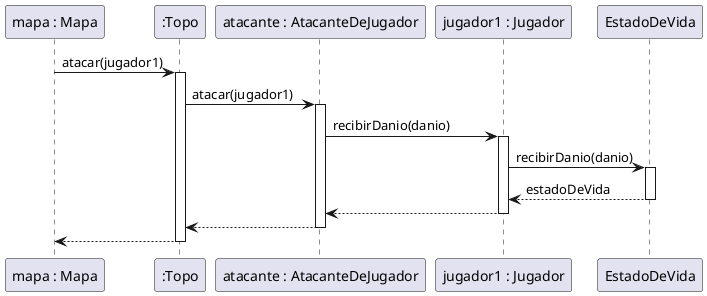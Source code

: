 @startuml
 "mapa : Mapa" -> ":Topo": atacar(jugador1)
        activate ":Topo"
        ":Topo" -> "atacante : AtacanteDeJugador" : atacar(jugador1)
        activate "atacante : AtacanteDeJugador"
        "atacante : AtacanteDeJugador" -> "jugador1 : Jugador" : recibirDanio(danio)
        activate "jugador1 : Jugador"
        "jugador1 : Jugador" -> EstadoDeVida : recibirDanio(danio)
        activate EstadoDeVida
        EstadoDeVida --> "jugador1 : Jugador" : estadoDeVida
        deactivate EstadoDeVida
        "jugador1 : Jugador" --> "atacante : AtacanteDeJugador"
        deactivate "jugador1 : Jugador"
        "atacante : AtacanteDeJugador" --> ":Topo"
        deactivate "atacante : AtacanteDeJugador"
        ":Topo" --> "mapa : Mapa"
        deactivate ":Topo"
@enduml